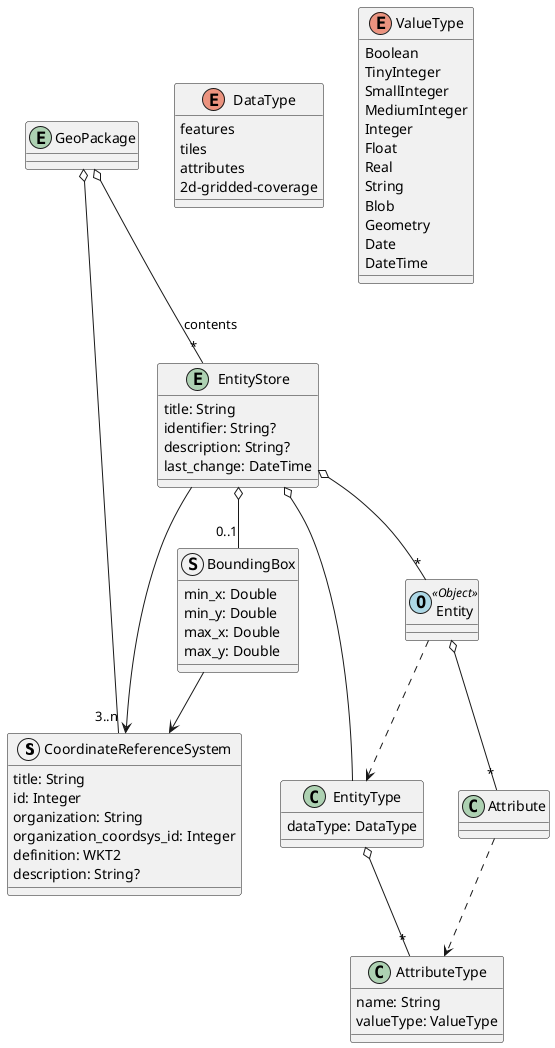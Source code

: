 @startuml

   struct CoordinateReferenceSystem {
     title: String
     id: Integer
     organization: String
     organization_coordsys_id: Integer
     definition: WKT2
     description: String?
   }
   struct BoundingBox {
     min_x: Double
     min_y: Double
     max_x: Double
     max_y: Double
   }
   entity EntityStore {
     title: String
     identifier: String?
     description: String?
     last_change: DateTime
   }
   enum DataType {
     features
     tiles
     attributes
     2d-gridded-coverage
   }
   enum ValueType {
     Boolean
     TinyInteger
     SmallInteger
     MediumInteger
     Integer
     Float
     Real
     String
     Blob
     Geometry
     Date
     DateTime
   }
   class EntityType {
     dataType: DataType
   }
   class AttributeType {
     name: String
     valueType: ValueType
   }
   entity GeoPackage {
   }
   class Entity << (O,lightblue) Object >> {
   }
   GeoPackage o-- "3..n" CoordinateReferenceSystem
   EntityStore --> CoordinateReferenceSystem
   EntityStore o-- "0..1" BoundingBox
   BoundingBox --> CoordinateReferenceSystem
   GeoPackage o-- "*" EntityStore: contents
   EntityStore o-- "*" Entity
   EntityStore o-- EntityType
   EntityType o-- "*" AttributeType
   Entity ..> EntityType
   Entity o-- "*" Attribute
   Attribute ..> AttributeType

@enduml
